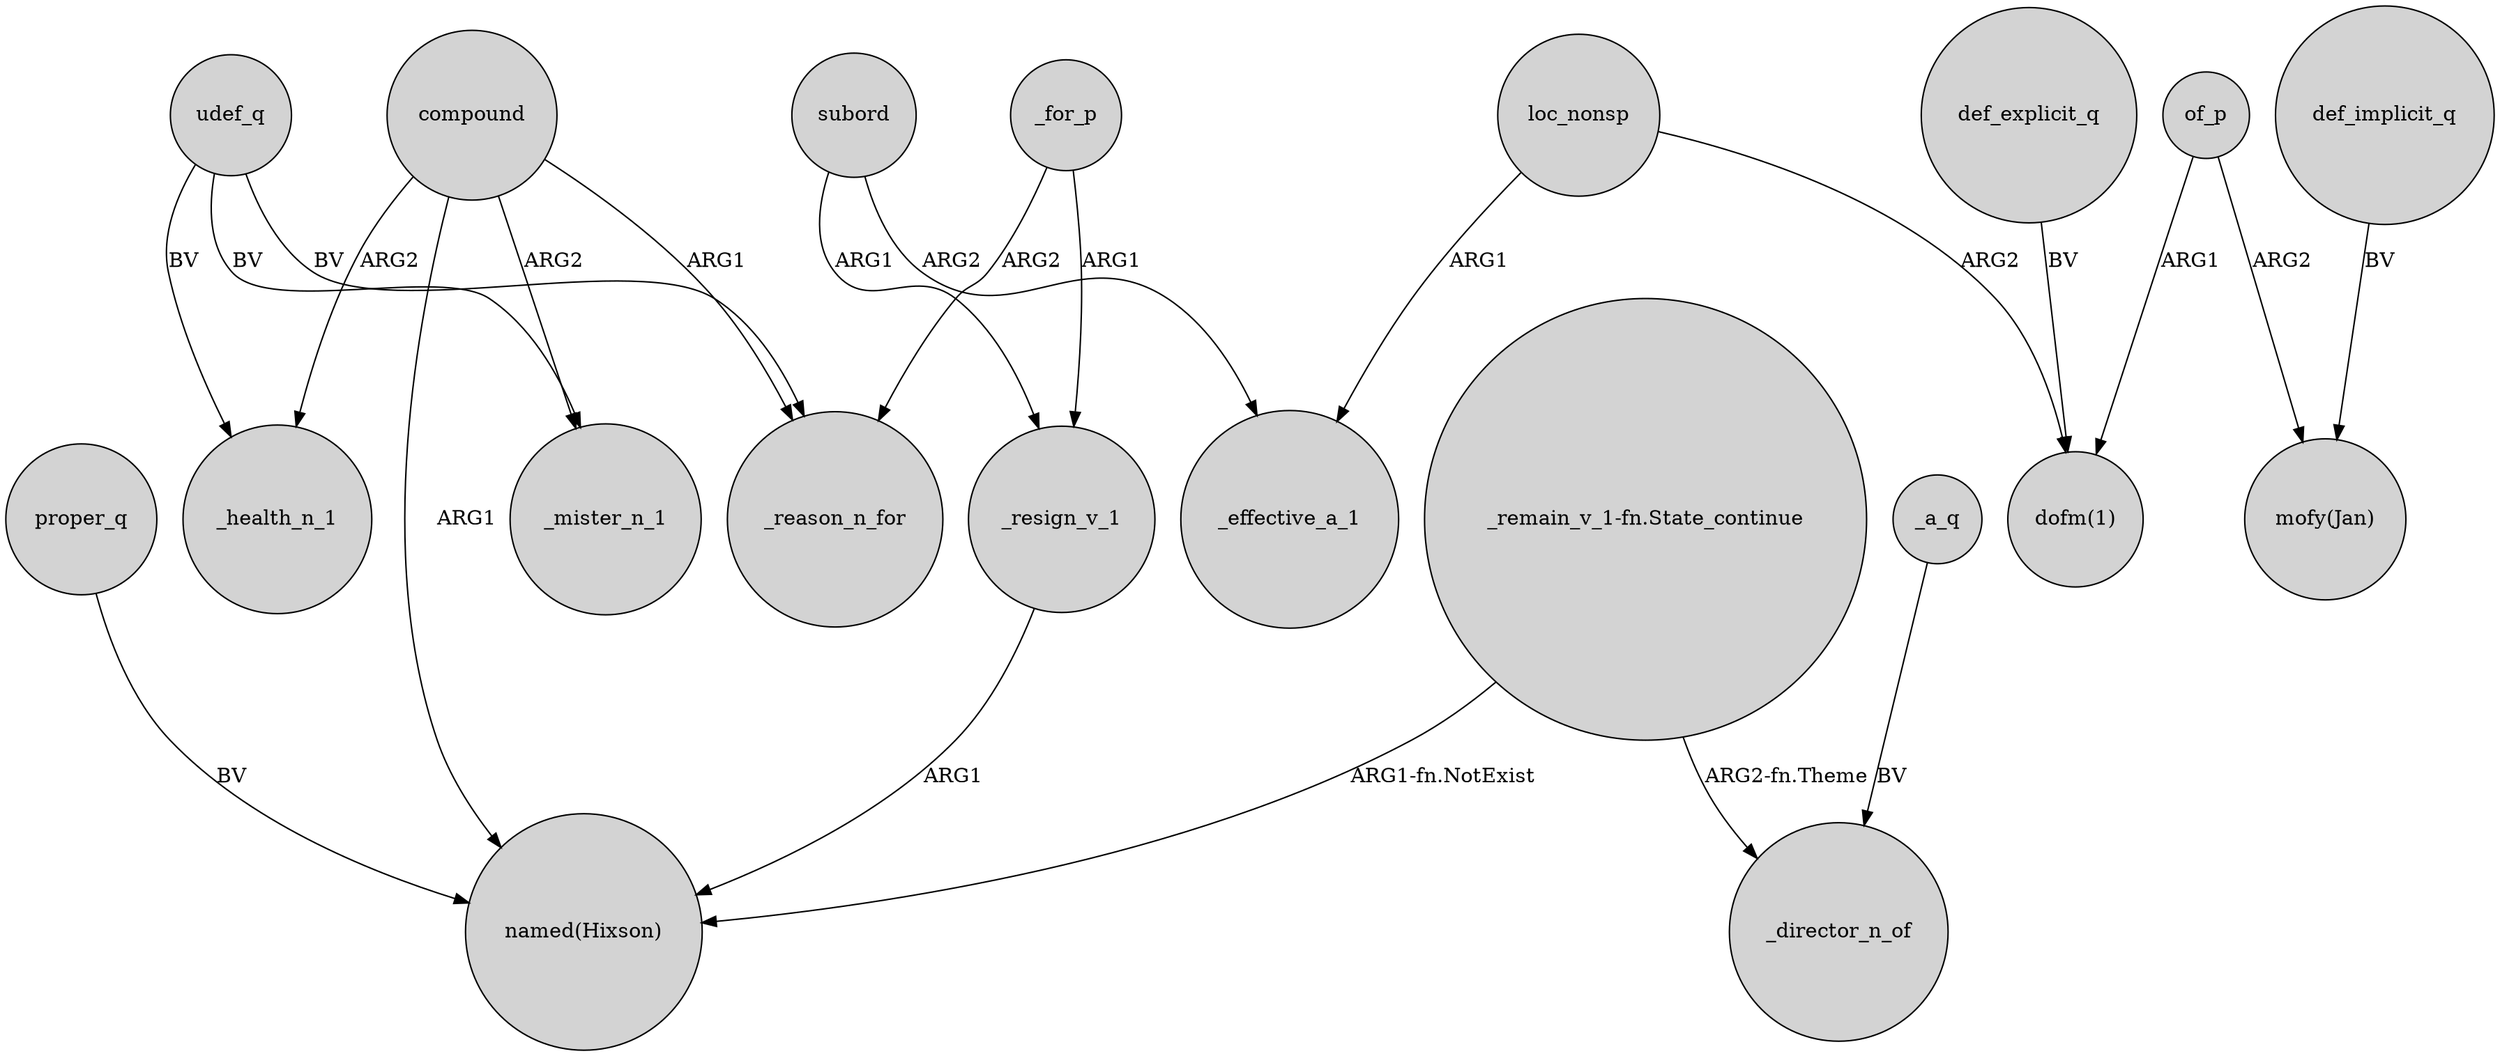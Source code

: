 digraph {
	node [shape=circle style=filled]
	subord -> _resign_v_1 [label=ARG1]
	subord -> _effective_a_1 [label=ARG2]
	udef_q -> _reason_n_for [label=BV]
	loc_nonsp -> "dofm(1)" [label=ARG2]
	compound -> _mister_n_1 [label=ARG2]
	compound -> "named(Hixson)" [label=ARG1]
	udef_q -> _mister_n_1 [label=BV]
	compound -> _reason_n_for [label=ARG1]
	proper_q -> "named(Hixson)" [label=BV]
	"_remain_v_1-fn.State_continue" -> _director_n_of [label="ARG2-fn.Theme"]
	def_implicit_q -> "mofy(Jan)" [label=BV]
	_resign_v_1 -> "named(Hixson)" [label=ARG1]
	compound -> _health_n_1 [label=ARG2]
	_for_p -> _reason_n_for [label=ARG2]
	udef_q -> _health_n_1 [label=BV]
	def_explicit_q -> "dofm(1)" [label=BV]
	_a_q -> _director_n_of [label=BV]
	"_remain_v_1-fn.State_continue" -> "named(Hixson)" [label="ARG1-fn.NotExist"]
	of_p -> "mofy(Jan)" [label=ARG2]
	_for_p -> _resign_v_1 [label=ARG1]
	loc_nonsp -> _effective_a_1 [label=ARG1]
	of_p -> "dofm(1)" [label=ARG1]
}
